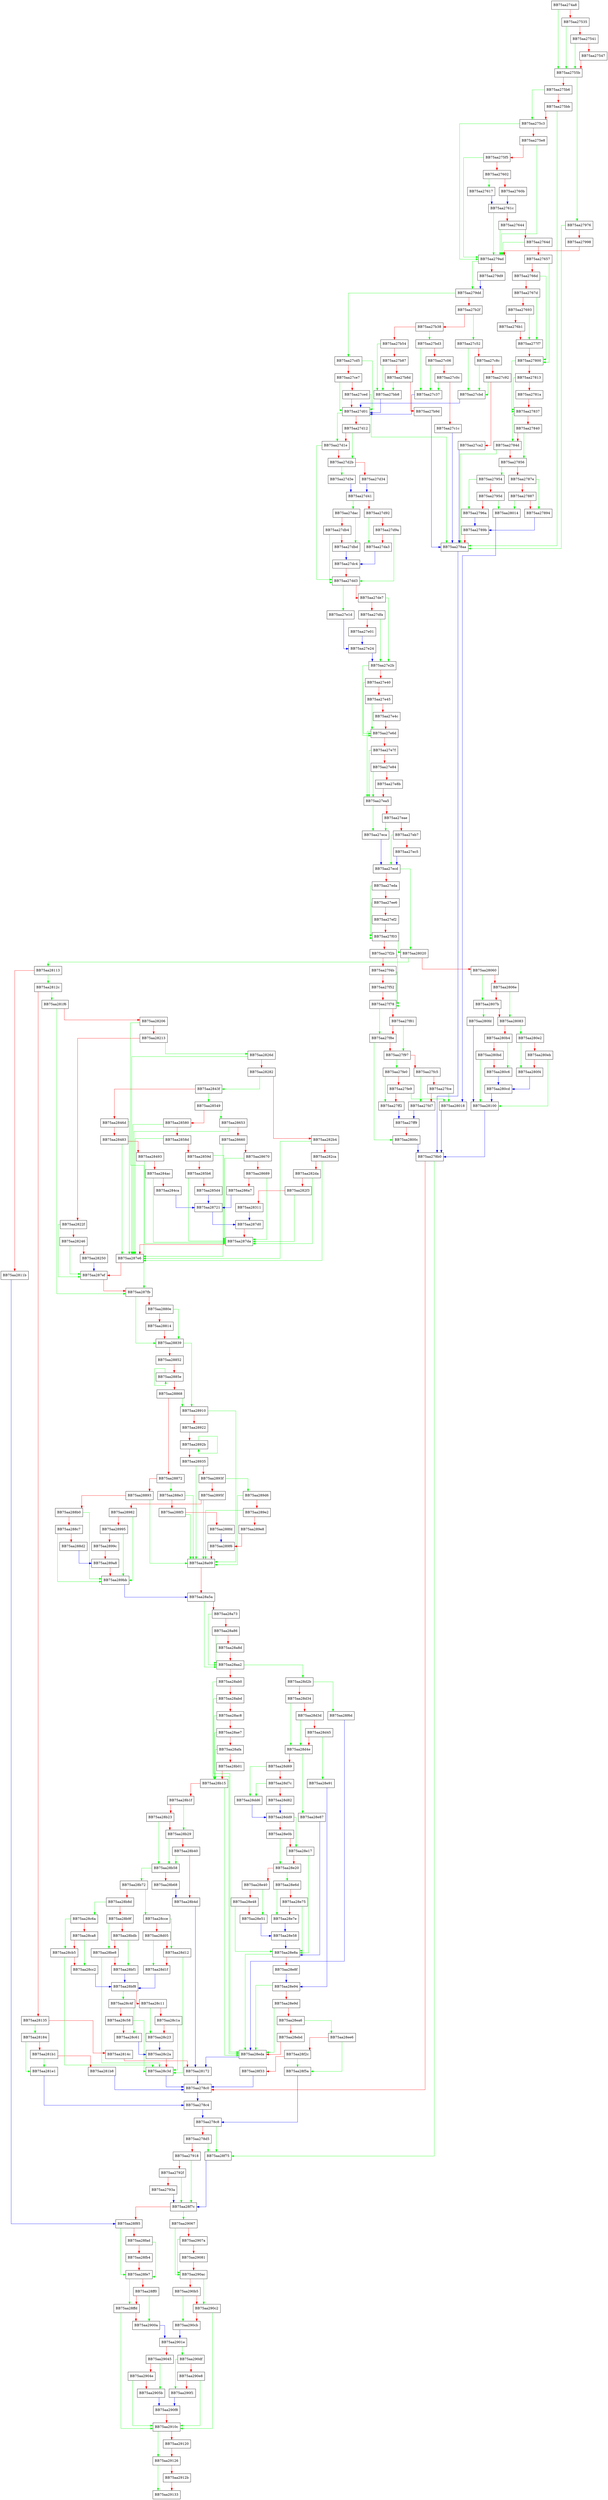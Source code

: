 digraph IsTrustedFile {
  node [shape="box"];
  graph [splines=ortho];
  BB75aa274a8 -> BB75aa2755b [color="green"];
  BB75aa274a8 -> BB75aa27535 [color="red"];
  BB75aa27535 -> BB75aa2755b [color="green"];
  BB75aa27535 -> BB75aa27541 [color="red"];
  BB75aa27541 -> BB75aa2755b [color="green"];
  BB75aa27541 -> BB75aa27547 [color="red"];
  BB75aa27547 -> BB75aa2755b [color="red"];
  BB75aa2755b -> BB75aa27976 [color="green"];
  BB75aa2755b -> BB75aa275b6 [color="red"];
  BB75aa275b6 -> BB75aa275c3 [color="green"];
  BB75aa275b6 -> BB75aa275bb [color="red"];
  BB75aa275bb -> BB75aa278aa [color="green"];
  BB75aa275bb -> BB75aa275c3 [color="red"];
  BB75aa275c3 -> BB75aa279ad [color="green"];
  BB75aa275c3 -> BB75aa275e8 [color="red"];
  BB75aa275e8 -> BB75aa279ad [color="green"];
  BB75aa275e8 -> BB75aa275f5 [color="red"];
  BB75aa275f5 -> BB75aa279ad [color="green"];
  BB75aa275f5 -> BB75aa27602 [color="red"];
  BB75aa27602 -> BB75aa27617 [color="green"];
  BB75aa27602 -> BB75aa2760b [color="red"];
  BB75aa2760b -> BB75aa2761c [color="blue"];
  BB75aa27617 -> BB75aa2761c [color="blue"];
  BB75aa2761c -> BB75aa279ad [color="green"];
  BB75aa2761c -> BB75aa27644 [color="red"];
  BB75aa27644 -> BB75aa279ad [color="green"];
  BB75aa27644 -> BB75aa2764d [color="red"];
  BB75aa2764d -> BB75aa279ad [color="green"];
  BB75aa2764d -> BB75aa27657 [color="red"];
  BB75aa27657 -> BB75aa27800 [color="green"];
  BB75aa27657 -> BB75aa2766d [color="red"];
  BB75aa2766d -> BB75aa27800 [color="green"];
  BB75aa2766d -> BB75aa2767d [color="red"];
  BB75aa2767d -> BB75aa277f7 [color="green"];
  BB75aa2767d -> BB75aa27693 [color="red"];
  BB75aa27693 -> BB75aa277f7 [color="green"];
  BB75aa27693 -> BB75aa276b1 [color="red"];
  BB75aa276b1 -> BB75aa277f7 [color="red"];
  BB75aa277f7 -> BB75aa27800 [color="red"];
  BB75aa27800 -> BB75aa27837 [color="green"];
  BB75aa27800 -> BB75aa27813 [color="red"];
  BB75aa27813 -> BB75aa27837 [color="green"];
  BB75aa27813 -> BB75aa2781a [color="red"];
  BB75aa2781a -> BB75aa27837 [color="red"];
  BB75aa27837 -> BB75aa2784d [color="green"];
  BB75aa27837 -> BB75aa27840 [color="red"];
  BB75aa27840 -> BB75aa27856 [color="green"];
  BB75aa27840 -> BB75aa2784d [color="red"];
  BB75aa2784d -> BB75aa278aa [color="green"];
  BB75aa2784d -> BB75aa27856 [color="red"];
  BB75aa27856 -> BB75aa27954 [color="green"];
  BB75aa27856 -> BB75aa2787e [color="red"];
  BB75aa2787e -> BB75aa27894 [color="green"];
  BB75aa2787e -> BB75aa27887 [color="red"];
  BB75aa27887 -> BB75aa28014 [color="green"];
  BB75aa27887 -> BB75aa27894 [color="red"];
  BB75aa27894 -> BB75aa2789b [color="blue"];
  BB75aa2789b -> BB75aa278aa [color="red"];
  BB75aa278aa -> BB75aa278b0 [color="blue"];
  BB75aa278b0 -> BB75aa28f75 [color="green"];
  BB75aa278b0 -> BB75aa278c0 [color="red"];
  BB75aa278c0 -> BB75aa278c4 [color="blue"];
  BB75aa278c4 -> BB75aa278c8 [color="blue"];
  BB75aa278c8 -> BB75aa28f75 [color="green"];
  BB75aa278c8 -> BB75aa278d5 [color="red"];
  BB75aa278d5 -> BB75aa28f75 [color="green"];
  BB75aa278d5 -> BB75aa27918 [color="red"];
  BB75aa27918 -> BB75aa28f7c [color="green"];
  BB75aa27918 -> BB75aa2792f [color="red"];
  BB75aa2792f -> BB75aa28f7c [color="green"];
  BB75aa2792f -> BB75aa2793a [color="red"];
  BB75aa2793a -> BB75aa28f7c [color="blue"];
  BB75aa27954 -> BB75aa2796a [color="green"];
  BB75aa27954 -> BB75aa2795d [color="red"];
  BB75aa2795d -> BB75aa28014 [color="green"];
  BB75aa2795d -> BB75aa2796a [color="red"];
  BB75aa2796a -> BB75aa2789b [color="blue"];
  BB75aa27976 -> BB75aa278aa [color="green"];
  BB75aa27976 -> BB75aa27998 [color="red"];
  BB75aa27998 -> BB75aa279ad [color="red"];
  BB75aa279ad -> BB75aa279dd [color="green"];
  BB75aa279ad -> BB75aa279d9 [color="red"];
  BB75aa279d9 -> BB75aa279dd [color="blue"];
  BB75aa279dd -> BB75aa27cd5 [color="green"];
  BB75aa279dd -> BB75aa27b2f [color="red"];
  BB75aa27b2f -> BB75aa27c52 [color="green"];
  BB75aa27b2f -> BB75aa27b38 [color="red"];
  BB75aa27b38 -> BB75aa27bd3 [color="green"];
  BB75aa27b38 -> BB75aa27b54 [color="red"];
  BB75aa27b54 -> BB75aa27bb8 [color="green"];
  BB75aa27b54 -> BB75aa27b87 [color="red"];
  BB75aa27b87 -> BB75aa27bb8 [color="green"];
  BB75aa27b87 -> BB75aa27b8d [color="red"];
  BB75aa27b8d -> BB75aa27bb8 [color="green"];
  BB75aa27b8d -> BB75aa27b9d [color="red"];
  BB75aa27b9d -> BB75aa278aa [color="blue"];
  BB75aa27bb8 -> BB75aa27d01 [color="blue"];
  BB75aa27bd3 -> BB75aa27c37 [color="green"];
  BB75aa27bd3 -> BB75aa27c06 [color="red"];
  BB75aa27c06 -> BB75aa27c37 [color="green"];
  BB75aa27c06 -> BB75aa27c0c [color="red"];
  BB75aa27c0c -> BB75aa27c37 [color="green"];
  BB75aa27c0c -> BB75aa27c1c [color="red"];
  BB75aa27c1c -> BB75aa278aa [color="blue"];
  BB75aa27c37 -> BB75aa27d01 [color="blue"];
  BB75aa27c52 -> BB75aa27cbd [color="green"];
  BB75aa27c52 -> BB75aa27c8c [color="red"];
  BB75aa27c8c -> BB75aa27cbd [color="green"];
  BB75aa27c8c -> BB75aa27c92 [color="red"];
  BB75aa27c92 -> BB75aa27cbd [color="green"];
  BB75aa27c92 -> BB75aa27ca2 [color="red"];
  BB75aa27ca2 -> BB75aa278aa [color="blue"];
  BB75aa27cbd -> BB75aa27d01 [color="blue"];
  BB75aa27cd5 -> BB75aa27d01 [color="green"];
  BB75aa27cd5 -> BB75aa27ce7 [color="red"];
  BB75aa27ce7 -> BB75aa27d01 [color="green"];
  BB75aa27ce7 -> BB75aa27ced [color="red"];
  BB75aa27ced -> BB75aa278aa [color="green"];
  BB75aa27ced -> BB75aa27d01 [color="red"];
  BB75aa27d01 -> BB75aa27d1e [color="green"];
  BB75aa27d01 -> BB75aa27d12 [color="red"];
  BB75aa27d12 -> BB75aa27d2b [color="green"];
  BB75aa27d12 -> BB75aa27d1e [color="red"];
  BB75aa27d1e -> BB75aa27dd3 [color="green"];
  BB75aa27d1e -> BB75aa27d2b [color="red"];
  BB75aa27d2b -> BB75aa27d3e [color="green"];
  BB75aa27d2b -> BB75aa27d34 [color="red"];
  BB75aa27d34 -> BB75aa27d41 [color="blue"];
  BB75aa27d3e -> BB75aa27d41 [color="blue"];
  BB75aa27d41 -> BB75aa27dac [color="green"];
  BB75aa27d41 -> BB75aa27d92 [color="red"];
  BB75aa27d92 -> BB75aa27da3 [color="green"];
  BB75aa27d92 -> BB75aa27d9a [color="red"];
  BB75aa27d9a -> BB75aa27dd3 [color="green"];
  BB75aa27d9a -> BB75aa27da3 [color="red"];
  BB75aa27da3 -> BB75aa27dc4 [color="blue"];
  BB75aa27dac -> BB75aa27dbd [color="green"];
  BB75aa27dac -> BB75aa27db4 [color="red"];
  BB75aa27db4 -> BB75aa27dd3 [color="green"];
  BB75aa27db4 -> BB75aa27dbd [color="red"];
  BB75aa27dbd -> BB75aa27dc4 [color="blue"];
  BB75aa27dc4 -> BB75aa27dd3 [color="red"];
  BB75aa27dd3 -> BB75aa27e1d [color="green"];
  BB75aa27dd3 -> BB75aa27de7 [color="red"];
  BB75aa27de7 -> BB75aa27e2b [color="green"];
  BB75aa27de7 -> BB75aa27dfa [color="red"];
  BB75aa27dfa -> BB75aa27e2b [color="green"];
  BB75aa27dfa -> BB75aa27e01 [color="red"];
  BB75aa27e01 -> BB75aa27e24 [color="blue"];
  BB75aa27e1d -> BB75aa27e24 [color="blue"];
  BB75aa27e24 -> BB75aa27e2b [color="blue"];
  BB75aa27e2b -> BB75aa27e6d [color="green"];
  BB75aa27e2b -> BB75aa27e40 [color="red"];
  BB75aa27e40 -> BB75aa27e6d [color="green"];
  BB75aa27e40 -> BB75aa27e45 [color="red"];
  BB75aa27e45 -> BB75aa27e6d [color="green"];
  BB75aa27e45 -> BB75aa27e4c [color="red"];
  BB75aa27e4c -> BB75aa27e6d [color="red"];
  BB75aa27e6d -> BB75aa27ea5 [color="green"];
  BB75aa27e6d -> BB75aa27e7f [color="red"];
  BB75aa27e7f -> BB75aa27ea5 [color="green"];
  BB75aa27e7f -> BB75aa27e84 [color="red"];
  BB75aa27e84 -> BB75aa27ea5 [color="green"];
  BB75aa27e84 -> BB75aa27e8b [color="red"];
  BB75aa27e8b -> BB75aa27ea5 [color="red"];
  BB75aa27ea5 -> BB75aa27eca [color="green"];
  BB75aa27ea5 -> BB75aa27eae [color="red"];
  BB75aa27eae -> BB75aa27eca [color="green"];
  BB75aa27eae -> BB75aa27eb7 [color="red"];
  BB75aa27eb7 -> BB75aa27ecd [color="green"];
  BB75aa27eb7 -> BB75aa27ec5 [color="red"];
  BB75aa27ec5 -> BB75aa27ecd [color="blue"];
  BB75aa27eca -> BB75aa27ecd [color="blue"];
  BB75aa27ecd -> BB75aa28020 [color="green"];
  BB75aa27ecd -> BB75aa27eda [color="red"];
  BB75aa27eda -> BB75aa27f03 [color="green"];
  BB75aa27eda -> BB75aa27ee6 [color="red"];
  BB75aa27ee6 -> BB75aa27f03 [color="green"];
  BB75aa27ee6 -> BB75aa27ef2 [color="red"];
  BB75aa27ef2 -> BB75aa27f03 [color="red"];
  BB75aa27f03 -> BB75aa28020 [color="green"];
  BB75aa27f03 -> BB75aa27f2b [color="red"];
  BB75aa27f2b -> BB75aa27f78 [color="green"];
  BB75aa27f2b -> BB75aa27f4b [color="red"];
  BB75aa27f4b -> BB75aa27f78 [color="green"];
  BB75aa27f4b -> BB75aa27f52 [color="red"];
  BB75aa27f52 -> BB75aa27f78 [color="red"];
  BB75aa27f78 -> BB75aa27f8e [color="green"];
  BB75aa27f78 -> BB75aa27f81 [color="red"];
  BB75aa27f81 -> BB75aa27f97 [color="green"];
  BB75aa27f81 -> BB75aa27f8e [color="red"];
  BB75aa27f8e -> BB75aa2800c [color="green"];
  BB75aa27f8e -> BB75aa27f97 [color="red"];
  BB75aa27f97 -> BB75aa27fe0 [color="green"];
  BB75aa27f97 -> BB75aa27fc5 [color="red"];
  BB75aa27fc5 -> BB75aa27fd7 [color="green"];
  BB75aa27fc5 -> BB75aa27fce [color="red"];
  BB75aa27fce -> BB75aa28018 [color="green"];
  BB75aa27fce -> BB75aa27fd7 [color="red"];
  BB75aa27fd7 -> BB75aa27ff9 [color="blue"];
  BB75aa27fe0 -> BB75aa27ff2 [color="green"];
  BB75aa27fe0 -> BB75aa27fe9 [color="red"];
  BB75aa27fe9 -> BB75aa28018 [color="green"];
  BB75aa27fe9 -> BB75aa27ff2 [color="red"];
  BB75aa27ff2 -> BB75aa27ff9 [color="blue"];
  BB75aa27ff9 -> BB75aa2800c [color="red"];
  BB75aa2800c -> BB75aa278b0 [color="blue"];
  BB75aa28014 -> BB75aa28018 [color="blue"];
  BB75aa28018 -> BB75aa278b0 [color="blue"];
  BB75aa28020 -> BB75aa28113 [color="green"];
  BB75aa28020 -> BB75aa28060 [color="red"];
  BB75aa28060 -> BB75aa2807b [color="green"];
  BB75aa28060 -> BB75aa2806e [color="red"];
  BB75aa2806e -> BB75aa28083 [color="green"];
  BB75aa2806e -> BB75aa2807b [color="red"];
  BB75aa2807b -> BB75aa280fd [color="green"];
  BB75aa2807b -> BB75aa28083 [color="red"];
  BB75aa28083 -> BB75aa280e2 [color="green"];
  BB75aa28083 -> BB75aa280b4 [color="red"];
  BB75aa280b4 -> BB75aa280c6 [color="green"];
  BB75aa280b4 -> BB75aa280bd [color="red"];
  BB75aa280bd -> BB75aa28100 [color="green"];
  BB75aa280bd -> BB75aa280c6 [color="red"];
  BB75aa280c6 -> BB75aa280cd [color="blue"];
  BB75aa280cd -> BB75aa28100 [color="blue"];
  BB75aa280e2 -> BB75aa280f4 [color="green"];
  BB75aa280e2 -> BB75aa280eb [color="red"];
  BB75aa280eb -> BB75aa28100 [color="green"];
  BB75aa280eb -> BB75aa280f4 [color="red"];
  BB75aa280f4 -> BB75aa280cd [color="blue"];
  BB75aa280fd -> BB75aa28100 [color="blue"];
  BB75aa28100 -> BB75aa278b0 [color="blue"];
  BB75aa28113 -> BB75aa2812c [color="green"];
  BB75aa28113 -> BB75aa2811b [color="red"];
  BB75aa2811b -> BB75aa28f85 [color="blue"];
  BB75aa2812c -> BB75aa281f6 [color="green"];
  BB75aa2812c -> BB75aa28135 [color="red"];
  BB75aa28135 -> BB75aa28184 [color="green"];
  BB75aa28135 -> BB75aa2814c [color="red"];
  BB75aa2814c -> BB75aa28172 [color="red"];
  BB75aa28172 -> BB75aa278c0 [color="blue"];
  BB75aa28184 -> BB75aa281e1 [color="green"];
  BB75aa28184 -> BB75aa281b1 [color="red"];
  BB75aa281b1 -> BB75aa281e1 [color="green"];
  BB75aa281b1 -> BB75aa281b8 [color="red"];
  BB75aa281b8 -> BB75aa278c0 [color="blue"];
  BB75aa281e1 -> BB75aa278c4 [color="blue"];
  BB75aa281f6 -> BB75aa287fb [color="green"];
  BB75aa281f6 -> BB75aa28206 [color="red"];
  BB75aa28206 -> BB75aa287fb [color="green"];
  BB75aa28206 -> BB75aa28213 [color="red"];
  BB75aa28213 -> BB75aa2826d [color="green"];
  BB75aa28213 -> BB75aa2822f [color="red"];
  BB75aa2822f -> BB75aa287ef [color="green"];
  BB75aa2822f -> BB75aa28246 [color="red"];
  BB75aa28246 -> BB75aa287ef [color="green"];
  BB75aa28246 -> BB75aa28250 [color="red"];
  BB75aa28250 -> BB75aa287ef [color="blue"];
  BB75aa2826d -> BB75aa287e6 [color="green"];
  BB75aa2826d -> BB75aa28282 [color="red"];
  BB75aa28282 -> BB75aa2843f [color="green"];
  BB75aa28282 -> BB75aa282b4 [color="red"];
  BB75aa282b4 -> BB75aa287e6 [color="green"];
  BB75aa282b4 -> BB75aa282ca [color="red"];
  BB75aa282ca -> BB75aa287e6 [color="green"];
  BB75aa282ca -> BB75aa282da [color="red"];
  BB75aa282da -> BB75aa287da [color="green"];
  BB75aa282da -> BB75aa282f3 [color="red"];
  BB75aa282f3 -> BB75aa287da [color="green"];
  BB75aa282f3 -> BB75aa28311 [color="red"];
  BB75aa28311 -> BB75aa287d0 [color="blue"];
  BB75aa2843f -> BB75aa28549 [color="green"];
  BB75aa2843f -> BB75aa2846d [color="red"];
  BB75aa2846d -> BB75aa287e6 [color="green"];
  BB75aa2846d -> BB75aa28483 [color="red"];
  BB75aa28483 -> BB75aa287e6 [color="green"];
  BB75aa28483 -> BB75aa28493 [color="red"];
  BB75aa28493 -> BB75aa287da [color="green"];
  BB75aa28493 -> BB75aa284ac [color="red"];
  BB75aa284ac -> BB75aa287da [color="green"];
  BB75aa284ac -> BB75aa284ca [color="red"];
  BB75aa284ca -> BB75aa28721 [color="blue"];
  BB75aa28549 -> BB75aa28653 [color="green"];
  BB75aa28549 -> BB75aa28580 [color="red"];
  BB75aa28580 -> BB75aa287e6 [color="green"];
  BB75aa28580 -> BB75aa2858d [color="red"];
  BB75aa2858d -> BB75aa287e6 [color="green"];
  BB75aa2858d -> BB75aa2859d [color="red"];
  BB75aa2859d -> BB75aa287da [color="green"];
  BB75aa2859d -> BB75aa285b6 [color="red"];
  BB75aa285b6 -> BB75aa287da [color="green"];
  BB75aa285b6 -> BB75aa285d4 [color="red"];
  BB75aa285d4 -> BB75aa28721 [color="blue"];
  BB75aa28653 -> BB75aa287e6 [color="green"];
  BB75aa28653 -> BB75aa28660 [color="red"];
  BB75aa28660 -> BB75aa287e6 [color="green"];
  BB75aa28660 -> BB75aa28670 [color="red"];
  BB75aa28670 -> BB75aa287da [color="green"];
  BB75aa28670 -> BB75aa28689 [color="red"];
  BB75aa28689 -> BB75aa287da [color="green"];
  BB75aa28689 -> BB75aa286a7 [color="red"];
  BB75aa286a7 -> BB75aa28721 [color="blue"];
  BB75aa28721 -> BB75aa287d0 [color="blue"];
  BB75aa287d0 -> BB75aa287da [color="red"];
  BB75aa287da -> BB75aa287e6 [color="red"];
  BB75aa287e6 -> BB75aa287ef [color="red"];
  BB75aa287ef -> BB75aa287fb [color="red"];
  BB75aa287fb -> BB75aa28839 [color="green"];
  BB75aa287fb -> BB75aa2880e [color="red"];
  BB75aa2880e -> BB75aa28839 [color="green"];
  BB75aa2880e -> BB75aa28814 [color="red"];
  BB75aa28814 -> BB75aa28839 [color="red"];
  BB75aa28839 -> BB75aa28910 [color="green"];
  BB75aa28839 -> BB75aa28852 [color="red"];
  BB75aa28852 -> BB75aa2885e [color="red"];
  BB75aa2885e -> BB75aa2885e [color="green"];
  BB75aa2885e -> BB75aa28868 [color="red"];
  BB75aa28868 -> BB75aa28910 [color="green"];
  BB75aa28868 -> BB75aa28872 [color="red"];
  BB75aa28872 -> BB75aa288e3 [color="green"];
  BB75aa28872 -> BB75aa28893 [color="red"];
  BB75aa28893 -> BB75aa28a09 [color="green"];
  BB75aa28893 -> BB75aa288b0 [color="red"];
  BB75aa288b0 -> BB75aa289bb [color="green"];
  BB75aa288b0 -> BB75aa288c7 [color="red"];
  BB75aa288c7 -> BB75aa289bb [color="green"];
  BB75aa288c7 -> BB75aa288d2 [color="red"];
  BB75aa288d2 -> BB75aa289a8 [color="blue"];
  BB75aa288e3 -> BB75aa28a09 [color="green"];
  BB75aa288e3 -> BB75aa288f3 [color="red"];
  BB75aa288f3 -> BB75aa28a09 [color="green"];
  BB75aa288f3 -> BB75aa288fd [color="red"];
  BB75aa288fd -> BB75aa289f6 [color="blue"];
  BB75aa28910 -> BB75aa28a09 [color="green"];
  BB75aa28910 -> BB75aa28922 [color="red"];
  BB75aa28922 -> BB75aa2892b [color="red"];
  BB75aa2892b -> BB75aa2892b [color="green"];
  BB75aa2892b -> BB75aa28935 [color="red"];
  BB75aa28935 -> BB75aa28a09 [color="green"];
  BB75aa28935 -> BB75aa2893f [color="red"];
  BB75aa2893f -> BB75aa289d6 [color="green"];
  BB75aa2893f -> BB75aa2895f [color="red"];
  BB75aa2895f -> BB75aa28a09 [color="green"];
  BB75aa2895f -> BB75aa28982 [color="red"];
  BB75aa28982 -> BB75aa289bb [color="green"];
  BB75aa28982 -> BB75aa28995 [color="red"];
  BB75aa28995 -> BB75aa289bb [color="green"];
  BB75aa28995 -> BB75aa2899c [color="red"];
  BB75aa2899c -> BB75aa289a8 [color="red"];
  BB75aa289a8 -> BB75aa289bb [color="red"];
  BB75aa289bb -> BB75aa28a5a [color="blue"];
  BB75aa289d6 -> BB75aa28a09 [color="green"];
  BB75aa289d6 -> BB75aa289e2 [color="red"];
  BB75aa289e2 -> BB75aa28a09 [color="green"];
  BB75aa289e2 -> BB75aa289e8 [color="red"];
  BB75aa289e8 -> BB75aa289f6 [color="red"];
  BB75aa289f6 -> BB75aa28a09 [color="red"];
  BB75aa28a09 -> BB75aa28a5a [color="red"];
  BB75aa28a5a -> BB75aa28aa2 [color="green"];
  BB75aa28a5a -> BB75aa28a73 [color="red"];
  BB75aa28a73 -> BB75aa28aa2 [color="green"];
  BB75aa28a73 -> BB75aa28a86 [color="red"];
  BB75aa28a86 -> BB75aa28aa2 [color="green"];
  BB75aa28a86 -> BB75aa28a8d [color="red"];
  BB75aa28a8d -> BB75aa28aa2 [color="red"];
  BB75aa28aa2 -> BB75aa28d2b [color="green"];
  BB75aa28aa2 -> BB75aa28ab0 [color="red"];
  BB75aa28ab0 -> BB75aa28eda [color="green"];
  BB75aa28ab0 -> BB75aa28abd [color="red"];
  BB75aa28abd -> BB75aa28eda [color="green"];
  BB75aa28abd -> BB75aa28ac8 [color="red"];
  BB75aa28ac8 -> BB75aa28b15 [color="green"];
  BB75aa28ac8 -> BB75aa28ae7 [color="red"];
  BB75aa28ae7 -> BB75aa28b15 [color="green"];
  BB75aa28ae7 -> BB75aa28afa [color="red"];
  BB75aa28afa -> BB75aa28b15 [color="green"];
  BB75aa28afa -> BB75aa28b01 [color="red"];
  BB75aa28b01 -> BB75aa28b15 [color="red"];
  BB75aa28b15 -> BB75aa28eda [color="green"];
  BB75aa28b15 -> BB75aa28b1f [color="red"];
  BB75aa28b1f -> BB75aa28b29 [color="green"];
  BB75aa28b1f -> BB75aa28b23 [color="red"];
  BB75aa28b23 -> BB75aa28b58 [color="green"];
  BB75aa28b23 -> BB75aa28b29 [color="red"];
  BB75aa28b29 -> BB75aa28b58 [color="green"];
  BB75aa28b29 -> BB75aa28b40 [color="red"];
  BB75aa28b40 -> BB75aa28b58 [color="green"];
  BB75aa28b40 -> BB75aa28b4d [color="red"];
  BB75aa28b4d -> BB75aa28172 [color="blue"];
  BB75aa28b58 -> BB75aa28b72 [color="green"];
  BB75aa28b58 -> BB75aa28b68 [color="red"];
  BB75aa28b68 -> BB75aa28b4d [color="blue"];
  BB75aa28b72 -> BB75aa28cce [color="green"];
  BB75aa28b72 -> BB75aa28b8d [color="red"];
  BB75aa28b8d -> BB75aa28c6a [color="green"];
  BB75aa28b8d -> BB75aa28b9f [color="red"];
  BB75aa28b9f -> BB75aa28be8 [color="green"];
  BB75aa28b9f -> BB75aa28bdb [color="red"];
  BB75aa28bdb -> BB75aa28bf1 [color="green"];
  BB75aa28bdb -> BB75aa28be8 [color="red"];
  BB75aa28be8 -> BB75aa28c3d [color="green"];
  BB75aa28be8 -> BB75aa28bf1 [color="red"];
  BB75aa28bf1 -> BB75aa28bf8 [color="blue"];
  BB75aa28bf8 -> BB75aa28c4f [color="green"];
  BB75aa28bf8 -> BB75aa28c11 [color="red"];
  BB75aa28c11 -> BB75aa28c23 [color="green"];
  BB75aa28c11 -> BB75aa28c1a [color="red"];
  BB75aa28c1a -> BB75aa28c3d [color="green"];
  BB75aa28c1a -> BB75aa28c23 [color="red"];
  BB75aa28c23 -> BB75aa28c2a [color="blue"];
  BB75aa28c2a -> BB75aa28c3d [color="red"];
  BB75aa28c3d -> BB75aa278c0 [color="blue"];
  BB75aa28c4f -> BB75aa28c61 [color="green"];
  BB75aa28c4f -> BB75aa28c58 [color="red"];
  BB75aa28c58 -> BB75aa28c3d [color="green"];
  BB75aa28c58 -> BB75aa28c61 [color="red"];
  BB75aa28c61 -> BB75aa28c2a [color="blue"];
  BB75aa28c6a -> BB75aa28cb5 [color="green"];
  BB75aa28c6a -> BB75aa28ca8 [color="red"];
  BB75aa28ca8 -> BB75aa28cc2 [color="green"];
  BB75aa28ca8 -> BB75aa28cb5 [color="red"];
  BB75aa28cb5 -> BB75aa28c3d [color="green"];
  BB75aa28cb5 -> BB75aa28cc2 [color="red"];
  BB75aa28cc2 -> BB75aa28bf8 [color="blue"];
  BB75aa28cce -> BB75aa28d12 [color="green"];
  BB75aa28cce -> BB75aa28d05 [color="red"];
  BB75aa28d05 -> BB75aa28d1f [color="green"];
  BB75aa28d05 -> BB75aa28d12 [color="red"];
  BB75aa28d12 -> BB75aa28c3d [color="green"];
  BB75aa28d12 -> BB75aa28d1f [color="red"];
  BB75aa28d1f -> BB75aa28bf8 [color="blue"];
  BB75aa28d2b -> BB75aa28f6d [color="green"];
  BB75aa28d2b -> BB75aa28d34 [color="red"];
  BB75aa28d34 -> BB75aa28d4e [color="green"];
  BB75aa28d34 -> BB75aa28d3d [color="red"];
  BB75aa28d3d -> BB75aa28d4e [color="green"];
  BB75aa28d3d -> BB75aa28d45 [color="red"];
  BB75aa28d45 -> BB75aa28e91 [color="green"];
  BB75aa28d45 -> BB75aa28d4e [color="red"];
  BB75aa28d4e -> BB75aa28e87 [color="green"];
  BB75aa28d4e -> BB75aa28d69 [color="red"];
  BB75aa28d69 -> BB75aa28dd6 [color="green"];
  BB75aa28d69 -> BB75aa28d7c [color="red"];
  BB75aa28d7c -> BB75aa28dd6 [color="green"];
  BB75aa28d7c -> BB75aa28d82 [color="red"];
  BB75aa28d82 -> BB75aa28dd9 [color="blue"];
  BB75aa28dd6 -> BB75aa28dd9 [color="blue"];
  BB75aa28dd9 -> BB75aa28e17 [color="green"];
  BB75aa28dd9 -> BB75aa28e0b [color="red"];
  BB75aa28e0b -> BB75aa28e20 [color="green"];
  BB75aa28e0b -> BB75aa28e17 [color="red"];
  BB75aa28e17 -> BB75aa28e8a [color="green"];
  BB75aa28e17 -> BB75aa28e20 [color="red"];
  BB75aa28e20 -> BB75aa28e6d [color="green"];
  BB75aa28e20 -> BB75aa28e40 [color="red"];
  BB75aa28e40 -> BB75aa28e51 [color="green"];
  BB75aa28e40 -> BB75aa28e48 [color="red"];
  BB75aa28e48 -> BB75aa28e8a [color="green"];
  BB75aa28e48 -> BB75aa28e51 [color="red"];
  BB75aa28e51 -> BB75aa28e58 [color="blue"];
  BB75aa28e58 -> BB75aa28e8a [color="blue"];
  BB75aa28e6d -> BB75aa28e7e [color="green"];
  BB75aa28e6d -> BB75aa28e75 [color="red"];
  BB75aa28e75 -> BB75aa28e8a [color="green"];
  BB75aa28e75 -> BB75aa28e7e [color="red"];
  BB75aa28e7e -> BB75aa28e58 [color="blue"];
  BB75aa28e87 -> BB75aa28e8a [color="blue"];
  BB75aa28e8a -> BB75aa28eda [color="green"];
  BB75aa28e8a -> BB75aa28e8f [color="red"];
  BB75aa28e8f -> BB75aa28e94 [color="blue"];
  BB75aa28e91 -> BB75aa28e94 [color="blue"];
  BB75aa28e94 -> BB75aa28eda [color="green"];
  BB75aa28e94 -> BB75aa28e9d [color="red"];
  BB75aa28e9d -> BB75aa28eda [color="green"];
  BB75aa28e9d -> BB75aa28ea6 [color="red"];
  BB75aa28ea6 -> BB75aa28ee6 [color="green"];
  BB75aa28ea6 -> BB75aa28ebd [color="red"];
  BB75aa28ebd -> BB75aa28eda [color="red"];
  BB75aa28eda -> BB75aa28172 [color="blue"];
  BB75aa28ee6 -> BB75aa28f5a [color="green"];
  BB75aa28ee6 -> BB75aa28f2c [color="red"];
  BB75aa28f2c -> BB75aa28f5a [color="green"];
  BB75aa28f2c -> BB75aa28f33 [color="red"];
  BB75aa28f33 -> BB75aa278c0 [color="blue"];
  BB75aa28f5a -> BB75aa278c8 [color="blue"];
  BB75aa28f6d -> BB75aa28eda [color="blue"];
  BB75aa28f75 -> BB75aa28f7c [color="blue"];
  BB75aa28f7c -> BB75aa29067 [color="green"];
  BB75aa28f7c -> BB75aa28f85 [color="red"];
  BB75aa28f85 -> BB75aa28fe7 [color="green"];
  BB75aa28f85 -> BB75aa28fad [color="red"];
  BB75aa28fad -> BB75aa28fe7 [color="green"];
  BB75aa28fad -> BB75aa28fb4 [color="red"];
  BB75aa28fb4 -> BB75aa28fe7 [color="red"];
  BB75aa28fe7 -> BB75aa28ffd [color="green"];
  BB75aa28fe7 -> BB75aa28ff0 [color="red"];
  BB75aa28ff0 -> BB75aa2900a [color="green"];
  BB75aa28ff0 -> BB75aa28ffd [color="red"];
  BB75aa28ffd -> BB75aa2910c [color="green"];
  BB75aa28ffd -> BB75aa2900a [color="red"];
  BB75aa2900a -> BB75aa2901e [color="blue"];
  BB75aa2901e -> BB75aa290df [color="green"];
  BB75aa2901e -> BB75aa29045 [color="red"];
  BB75aa29045 -> BB75aa2905b [color="green"];
  BB75aa29045 -> BB75aa2904e [color="red"];
  BB75aa2904e -> BB75aa2910c [color="green"];
  BB75aa2904e -> BB75aa2905b [color="red"];
  BB75aa2905b -> BB75aa290f8 [color="blue"];
  BB75aa29067 -> BB75aa290ac [color="green"];
  BB75aa29067 -> BB75aa2907a [color="red"];
  BB75aa2907a -> BB75aa290ac [color="green"];
  BB75aa2907a -> BB75aa29081 [color="red"];
  BB75aa29081 -> BB75aa290ac [color="red"];
  BB75aa290ac -> BB75aa290c2 [color="green"];
  BB75aa290ac -> BB75aa290b5 [color="red"];
  BB75aa290b5 -> BB75aa290cb [color="green"];
  BB75aa290b5 -> BB75aa290c2 [color="red"];
  BB75aa290c2 -> BB75aa2910c [color="green"];
  BB75aa290c2 -> BB75aa290cb [color="red"];
  BB75aa290cb -> BB75aa2901e [color="blue"];
  BB75aa290df -> BB75aa290f1 [color="green"];
  BB75aa290df -> BB75aa290e8 [color="red"];
  BB75aa290e8 -> BB75aa2910c [color="green"];
  BB75aa290e8 -> BB75aa290f1 [color="red"];
  BB75aa290f1 -> BB75aa290f8 [color="blue"];
  BB75aa290f8 -> BB75aa2910c [color="red"];
  BB75aa2910c -> BB75aa29126 [color="green"];
  BB75aa2910c -> BB75aa29120 [color="red"];
  BB75aa29120 -> BB75aa29126 [color="red"];
  BB75aa29126 -> BB75aa29133 [color="green"];
  BB75aa29126 -> BB75aa2912b [color="red"];
  BB75aa2912b -> BB75aa29133 [color="red"];
}